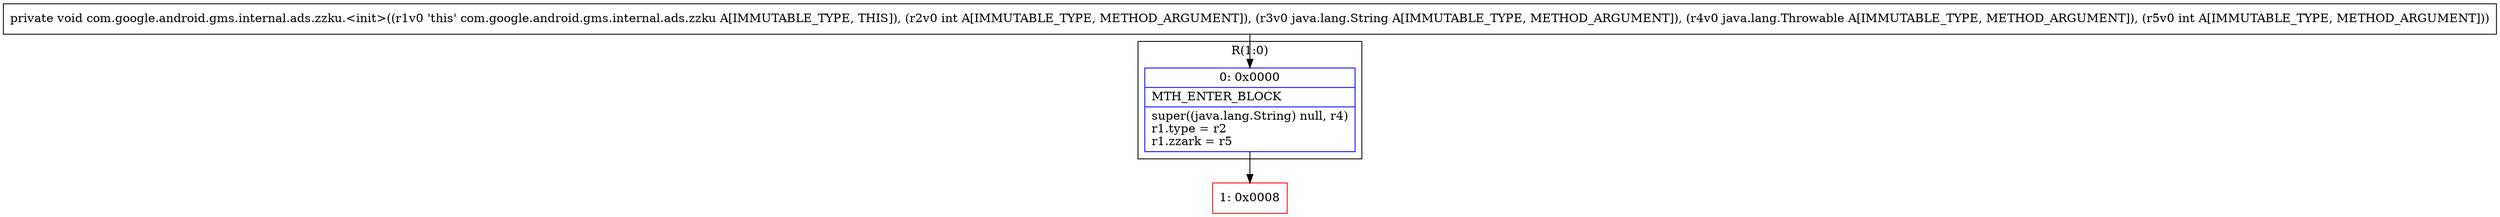 digraph "CFG forcom.google.android.gms.internal.ads.zzku.\<init\>(ILjava\/lang\/String;Ljava\/lang\/Throwable;I)V" {
subgraph cluster_Region_324932235 {
label = "R(1:0)";
node [shape=record,color=blue];
Node_0 [shape=record,label="{0\:\ 0x0000|MTH_ENTER_BLOCK\l|super((java.lang.String) null, r4)\lr1.type = r2\lr1.zzark = r5\l}"];
}
Node_1 [shape=record,color=red,label="{1\:\ 0x0008}"];
MethodNode[shape=record,label="{private void com.google.android.gms.internal.ads.zzku.\<init\>((r1v0 'this' com.google.android.gms.internal.ads.zzku A[IMMUTABLE_TYPE, THIS]), (r2v0 int A[IMMUTABLE_TYPE, METHOD_ARGUMENT]), (r3v0 java.lang.String A[IMMUTABLE_TYPE, METHOD_ARGUMENT]), (r4v0 java.lang.Throwable A[IMMUTABLE_TYPE, METHOD_ARGUMENT]), (r5v0 int A[IMMUTABLE_TYPE, METHOD_ARGUMENT])) }"];
MethodNode -> Node_0;
Node_0 -> Node_1;
}

